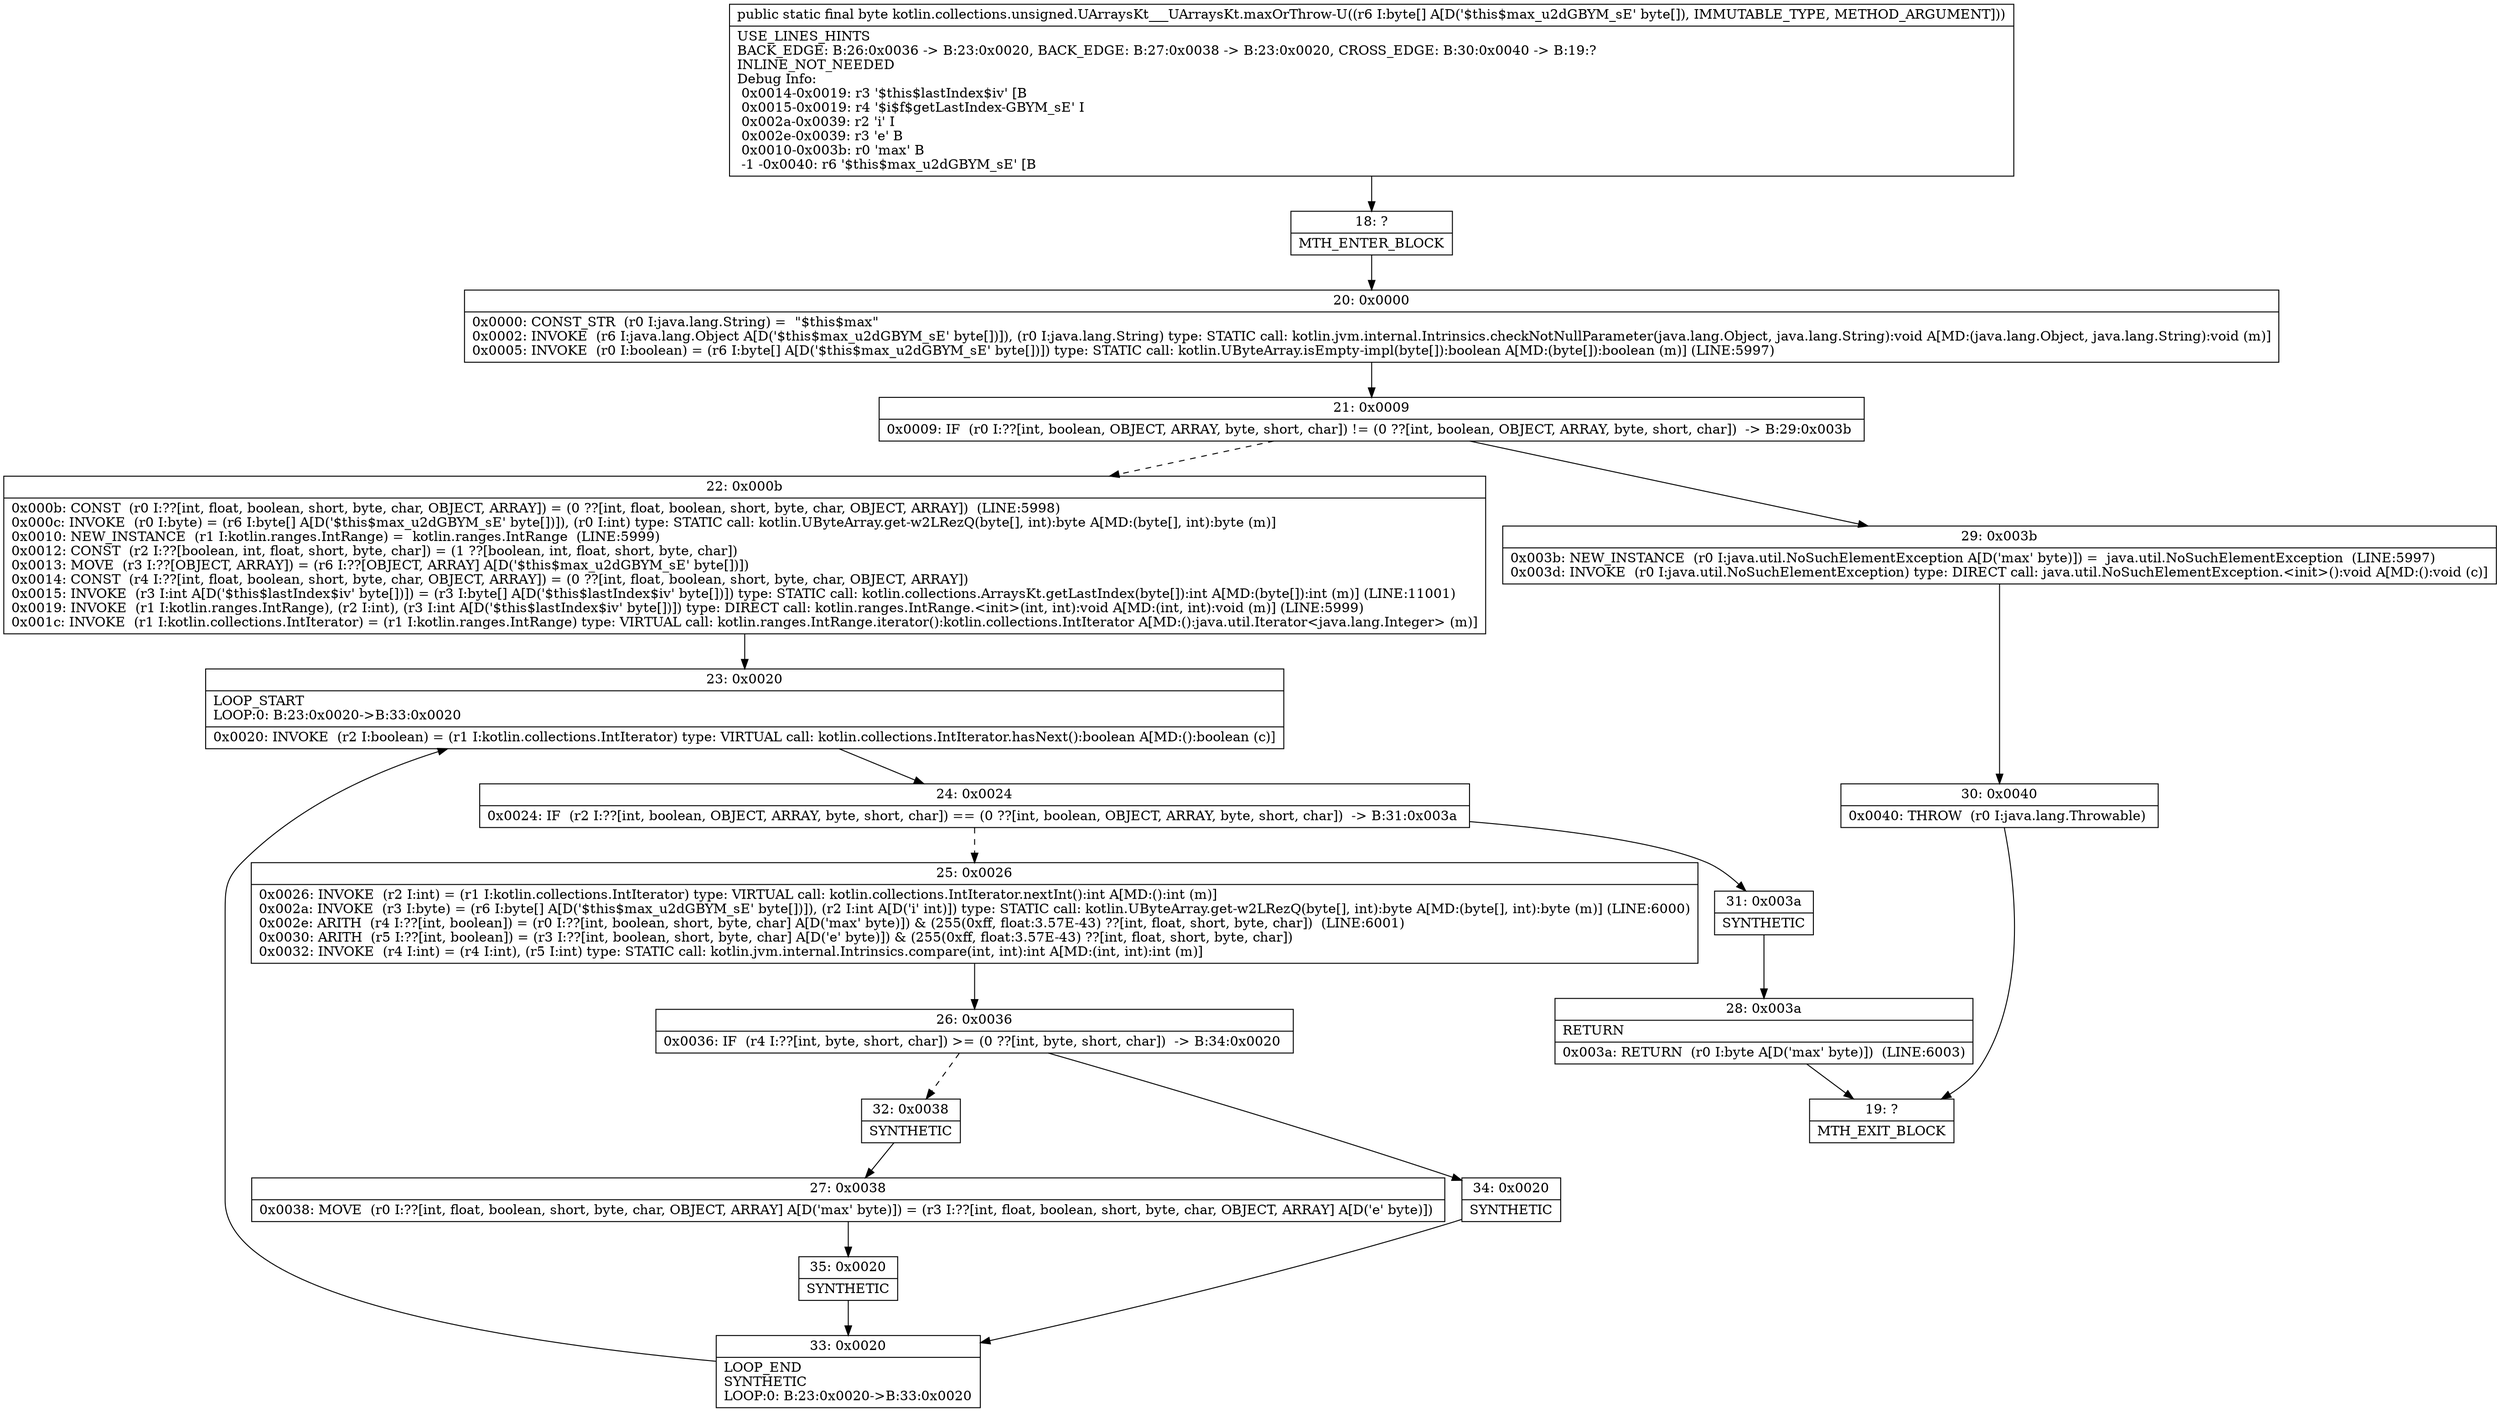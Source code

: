 digraph "CFG forkotlin.collections.unsigned.UArraysKt___UArraysKt.maxOrThrow\-U([B)B" {
Node_18 [shape=record,label="{18\:\ ?|MTH_ENTER_BLOCK\l}"];
Node_20 [shape=record,label="{20\:\ 0x0000|0x0000: CONST_STR  (r0 I:java.lang.String) =  \"$this$max\" \l0x0002: INVOKE  (r6 I:java.lang.Object A[D('$this$max_u2dGBYM_sE' byte[])]), (r0 I:java.lang.String) type: STATIC call: kotlin.jvm.internal.Intrinsics.checkNotNullParameter(java.lang.Object, java.lang.String):void A[MD:(java.lang.Object, java.lang.String):void (m)]\l0x0005: INVOKE  (r0 I:boolean) = (r6 I:byte[] A[D('$this$max_u2dGBYM_sE' byte[])]) type: STATIC call: kotlin.UByteArray.isEmpty\-impl(byte[]):boolean A[MD:(byte[]):boolean (m)] (LINE:5997)\l}"];
Node_21 [shape=record,label="{21\:\ 0x0009|0x0009: IF  (r0 I:??[int, boolean, OBJECT, ARRAY, byte, short, char]) != (0 ??[int, boolean, OBJECT, ARRAY, byte, short, char])  \-\> B:29:0x003b \l}"];
Node_22 [shape=record,label="{22\:\ 0x000b|0x000b: CONST  (r0 I:??[int, float, boolean, short, byte, char, OBJECT, ARRAY]) = (0 ??[int, float, boolean, short, byte, char, OBJECT, ARRAY])  (LINE:5998)\l0x000c: INVOKE  (r0 I:byte) = (r6 I:byte[] A[D('$this$max_u2dGBYM_sE' byte[])]), (r0 I:int) type: STATIC call: kotlin.UByteArray.get\-w2LRezQ(byte[], int):byte A[MD:(byte[], int):byte (m)]\l0x0010: NEW_INSTANCE  (r1 I:kotlin.ranges.IntRange) =  kotlin.ranges.IntRange  (LINE:5999)\l0x0012: CONST  (r2 I:??[boolean, int, float, short, byte, char]) = (1 ??[boolean, int, float, short, byte, char]) \l0x0013: MOVE  (r3 I:??[OBJECT, ARRAY]) = (r6 I:??[OBJECT, ARRAY] A[D('$this$max_u2dGBYM_sE' byte[])]) \l0x0014: CONST  (r4 I:??[int, float, boolean, short, byte, char, OBJECT, ARRAY]) = (0 ??[int, float, boolean, short, byte, char, OBJECT, ARRAY]) \l0x0015: INVOKE  (r3 I:int A[D('$this$lastIndex$iv' byte[])]) = (r3 I:byte[] A[D('$this$lastIndex$iv' byte[])]) type: STATIC call: kotlin.collections.ArraysKt.getLastIndex(byte[]):int A[MD:(byte[]):int (m)] (LINE:11001)\l0x0019: INVOKE  (r1 I:kotlin.ranges.IntRange), (r2 I:int), (r3 I:int A[D('$this$lastIndex$iv' byte[])]) type: DIRECT call: kotlin.ranges.IntRange.\<init\>(int, int):void A[MD:(int, int):void (m)] (LINE:5999)\l0x001c: INVOKE  (r1 I:kotlin.collections.IntIterator) = (r1 I:kotlin.ranges.IntRange) type: VIRTUAL call: kotlin.ranges.IntRange.iterator():kotlin.collections.IntIterator A[MD:():java.util.Iterator\<java.lang.Integer\> (m)]\l}"];
Node_23 [shape=record,label="{23\:\ 0x0020|LOOP_START\lLOOP:0: B:23:0x0020\-\>B:33:0x0020\l|0x0020: INVOKE  (r2 I:boolean) = (r1 I:kotlin.collections.IntIterator) type: VIRTUAL call: kotlin.collections.IntIterator.hasNext():boolean A[MD:():boolean (c)]\l}"];
Node_24 [shape=record,label="{24\:\ 0x0024|0x0024: IF  (r2 I:??[int, boolean, OBJECT, ARRAY, byte, short, char]) == (0 ??[int, boolean, OBJECT, ARRAY, byte, short, char])  \-\> B:31:0x003a \l}"];
Node_25 [shape=record,label="{25\:\ 0x0026|0x0026: INVOKE  (r2 I:int) = (r1 I:kotlin.collections.IntIterator) type: VIRTUAL call: kotlin.collections.IntIterator.nextInt():int A[MD:():int (m)]\l0x002a: INVOKE  (r3 I:byte) = (r6 I:byte[] A[D('$this$max_u2dGBYM_sE' byte[])]), (r2 I:int A[D('i' int)]) type: STATIC call: kotlin.UByteArray.get\-w2LRezQ(byte[], int):byte A[MD:(byte[], int):byte (m)] (LINE:6000)\l0x002e: ARITH  (r4 I:??[int, boolean]) = (r0 I:??[int, boolean, short, byte, char] A[D('max' byte)]) & (255(0xff, float:3.57E\-43) ??[int, float, short, byte, char])  (LINE:6001)\l0x0030: ARITH  (r5 I:??[int, boolean]) = (r3 I:??[int, boolean, short, byte, char] A[D('e' byte)]) & (255(0xff, float:3.57E\-43) ??[int, float, short, byte, char]) \l0x0032: INVOKE  (r4 I:int) = (r4 I:int), (r5 I:int) type: STATIC call: kotlin.jvm.internal.Intrinsics.compare(int, int):int A[MD:(int, int):int (m)]\l}"];
Node_26 [shape=record,label="{26\:\ 0x0036|0x0036: IF  (r4 I:??[int, byte, short, char]) \>= (0 ??[int, byte, short, char])  \-\> B:34:0x0020 \l}"];
Node_32 [shape=record,label="{32\:\ 0x0038|SYNTHETIC\l}"];
Node_27 [shape=record,label="{27\:\ 0x0038|0x0038: MOVE  (r0 I:??[int, float, boolean, short, byte, char, OBJECT, ARRAY] A[D('max' byte)]) = (r3 I:??[int, float, boolean, short, byte, char, OBJECT, ARRAY] A[D('e' byte)]) \l}"];
Node_35 [shape=record,label="{35\:\ 0x0020|SYNTHETIC\l}"];
Node_33 [shape=record,label="{33\:\ 0x0020|LOOP_END\lSYNTHETIC\lLOOP:0: B:23:0x0020\-\>B:33:0x0020\l}"];
Node_34 [shape=record,label="{34\:\ 0x0020|SYNTHETIC\l}"];
Node_31 [shape=record,label="{31\:\ 0x003a|SYNTHETIC\l}"];
Node_28 [shape=record,label="{28\:\ 0x003a|RETURN\l|0x003a: RETURN  (r0 I:byte A[D('max' byte)])  (LINE:6003)\l}"];
Node_19 [shape=record,label="{19\:\ ?|MTH_EXIT_BLOCK\l}"];
Node_29 [shape=record,label="{29\:\ 0x003b|0x003b: NEW_INSTANCE  (r0 I:java.util.NoSuchElementException A[D('max' byte)]) =  java.util.NoSuchElementException  (LINE:5997)\l0x003d: INVOKE  (r0 I:java.util.NoSuchElementException) type: DIRECT call: java.util.NoSuchElementException.\<init\>():void A[MD:():void (c)]\l}"];
Node_30 [shape=record,label="{30\:\ 0x0040|0x0040: THROW  (r0 I:java.lang.Throwable) \l}"];
MethodNode[shape=record,label="{public static final byte kotlin.collections.unsigned.UArraysKt___UArraysKt.maxOrThrow\-U((r6 I:byte[] A[D('$this$max_u2dGBYM_sE' byte[]), IMMUTABLE_TYPE, METHOD_ARGUMENT]))  | USE_LINES_HINTS\lBACK_EDGE: B:26:0x0036 \-\> B:23:0x0020, BACK_EDGE: B:27:0x0038 \-\> B:23:0x0020, CROSS_EDGE: B:30:0x0040 \-\> B:19:?\lINLINE_NOT_NEEDED\lDebug Info:\l  0x0014\-0x0019: r3 '$this$lastIndex$iv' [B\l  0x0015\-0x0019: r4 '$i$f$getLastIndex\-GBYM_sE' I\l  0x002a\-0x0039: r2 'i' I\l  0x002e\-0x0039: r3 'e' B\l  0x0010\-0x003b: r0 'max' B\l  \-1 \-0x0040: r6 '$this$max_u2dGBYM_sE' [B\l}"];
MethodNode -> Node_18;Node_18 -> Node_20;
Node_20 -> Node_21;
Node_21 -> Node_22[style=dashed];
Node_21 -> Node_29;
Node_22 -> Node_23;
Node_23 -> Node_24;
Node_24 -> Node_25[style=dashed];
Node_24 -> Node_31;
Node_25 -> Node_26;
Node_26 -> Node_32[style=dashed];
Node_26 -> Node_34;
Node_32 -> Node_27;
Node_27 -> Node_35;
Node_35 -> Node_33;
Node_33 -> Node_23;
Node_34 -> Node_33;
Node_31 -> Node_28;
Node_28 -> Node_19;
Node_29 -> Node_30;
Node_30 -> Node_19;
}

